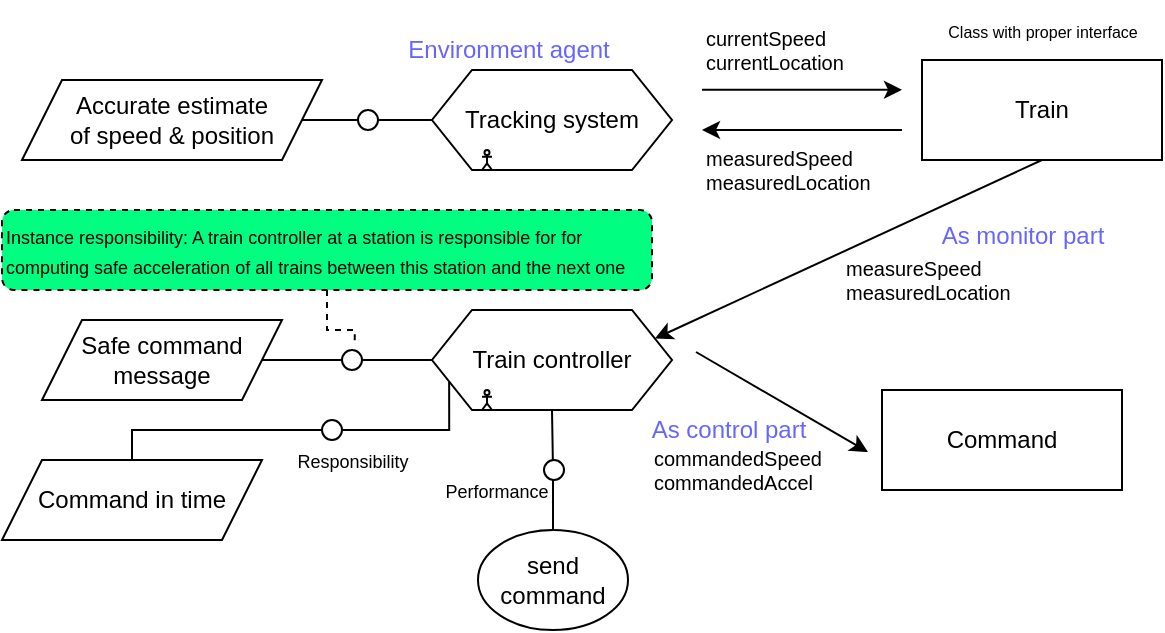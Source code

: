 <mxfile version="24.6.4" type="device">
  <diagram name="Page-1" id="qKrglxnugpjsRMuVYIYJ">
    <mxGraphModel dx="797" dy="449" grid="1" gridSize="10" guides="1" tooltips="1" connect="1" arrows="1" fold="1" page="1" pageScale="1" pageWidth="850" pageHeight="1100" math="0" shadow="0">
      <root>
        <mxCell id="0" />
        <mxCell id="1" parent="0" />
        <mxCell id="VUfBtHEr-CvumV2_qb4A-1" value="Tracking system" style="shape=hexagon;perimeter=hexagonPerimeter2;whiteSpace=wrap;html=1;fixedSize=1;" vertex="1" parent="1">
          <mxGeometry x="365" y="120" width="120" height="50" as="geometry" />
        </mxCell>
        <mxCell id="VUfBtHEr-CvumV2_qb4A-2" value="" style="shape=umlActor;verticalLabelPosition=bottom;verticalAlign=top;html=1;outlineConnect=0;" vertex="1" parent="1">
          <mxGeometry x="390" y="160" width="5" height="10" as="geometry" />
        </mxCell>
        <mxCell id="VUfBtHEr-CvumV2_qb4A-3" value="Train controller" style="shape=hexagon;perimeter=hexagonPerimeter2;whiteSpace=wrap;html=1;fixedSize=1;" vertex="1" parent="1">
          <mxGeometry x="365" y="240" width="120" height="50" as="geometry" />
        </mxCell>
        <mxCell id="VUfBtHEr-CvumV2_qb4A-4" value="" style="shape=umlActor;verticalLabelPosition=bottom;verticalAlign=top;html=1;outlineConnect=0;" vertex="1" parent="1">
          <mxGeometry x="390" y="280" width="5" height="10" as="geometry" />
        </mxCell>
        <mxCell id="VUfBtHEr-CvumV2_qb4A-5" value="Train" style="rounded=0;whiteSpace=wrap;html=1;" vertex="1" parent="1">
          <mxGeometry x="610" y="115" width="120" height="50" as="geometry" />
        </mxCell>
        <mxCell id="VUfBtHEr-CvumV2_qb4A-6" value="Command" style="rounded=0;whiteSpace=wrap;html=1;" vertex="1" parent="1">
          <mxGeometry x="590" y="280" width="120" height="50" as="geometry" />
        </mxCell>
        <mxCell id="VUfBtHEr-CvumV2_qb4A-43" style="edgeStyle=orthogonalEdgeStyle;rounded=0;orthogonalLoop=1;jettySize=auto;html=1;entryX=0;entryY=0.5;entryDx=0;entryDy=0;endArrow=none;endFill=0;" edge="1" parent="1" source="VUfBtHEr-CvumV2_qb4A-7" target="VUfBtHEr-CvumV2_qb4A-1">
          <mxGeometry relative="1" as="geometry" />
        </mxCell>
        <mxCell id="VUfBtHEr-CvumV2_qb4A-7" value="Accurate estimate&lt;div&gt;of speed &amp;amp; position&lt;/div&gt;" style="shape=parallelogram;perimeter=parallelogramPerimeter;whiteSpace=wrap;html=1;fixedSize=1;" vertex="1" parent="1">
          <mxGeometry x="160" y="125" width="150" height="40" as="geometry" />
        </mxCell>
        <mxCell id="VUfBtHEr-CvumV2_qb4A-35" style="edgeStyle=orthogonalEdgeStyle;rounded=0;orthogonalLoop=1;jettySize=auto;html=1;entryX=0;entryY=0.5;entryDx=0;entryDy=0;endArrow=none;endFill=0;" edge="1" parent="1" source="VUfBtHEr-CvumV2_qb4A-37" target="VUfBtHEr-CvumV2_qb4A-3">
          <mxGeometry relative="1" as="geometry" />
        </mxCell>
        <mxCell id="VUfBtHEr-CvumV2_qb4A-9" value="Safe command&lt;div&gt;message&lt;/div&gt;" style="shape=parallelogram;perimeter=parallelogramPerimeter;whiteSpace=wrap;html=1;fixedSize=1;" vertex="1" parent="1">
          <mxGeometry x="170" y="245" width="120" height="40" as="geometry" />
        </mxCell>
        <mxCell id="VUfBtHEr-CvumV2_qb4A-31" style="edgeStyle=orthogonalEdgeStyle;rounded=0;orthogonalLoop=1;jettySize=auto;html=1;entryX=0;entryY=0.75;entryDx=0;entryDy=0;endArrow=none;endFill=0;" edge="1" parent="1" source="VUfBtHEr-CvumV2_qb4A-10" target="VUfBtHEr-CvumV2_qb4A-3">
          <mxGeometry relative="1" as="geometry">
            <Array as="points">
              <mxPoint x="215" y="300" />
              <mxPoint x="374" y="300" />
            </Array>
          </mxGeometry>
        </mxCell>
        <mxCell id="VUfBtHEr-CvumV2_qb4A-10" value="Command in time" style="shape=parallelogram;perimeter=parallelogramPerimeter;whiteSpace=wrap;html=1;fixedSize=1;" vertex="1" parent="1">
          <mxGeometry x="150" y="315" width="130" height="40" as="geometry" />
        </mxCell>
        <mxCell id="VUfBtHEr-CvumV2_qb4A-28" style="edgeStyle=orthogonalEdgeStyle;rounded=0;orthogonalLoop=1;jettySize=auto;html=1;exitX=0.5;exitY=0;exitDx=0;exitDy=0;entryX=0.5;entryY=1;entryDx=0;entryDy=0;endArrow=none;endFill=0;" edge="1" parent="1" source="VUfBtHEr-CvumV2_qb4A-11" target="VUfBtHEr-CvumV2_qb4A-3">
          <mxGeometry relative="1" as="geometry" />
        </mxCell>
        <mxCell id="VUfBtHEr-CvumV2_qb4A-11" value="send&lt;div&gt;command&lt;/div&gt;" style="ellipse;whiteSpace=wrap;html=1;" vertex="1" parent="1">
          <mxGeometry x="388" y="350" width="75" height="50" as="geometry" />
        </mxCell>
        <mxCell id="VUfBtHEr-CvumV2_qb4A-12" value="" style="edgeStyle=none;orthogonalLoop=1;jettySize=auto;html=1;rounded=0;" edge="1" parent="1">
          <mxGeometry width="100" relative="1" as="geometry">
            <mxPoint x="500" y="129.88" as="sourcePoint" />
            <mxPoint x="600" y="129.88" as="targetPoint" />
            <Array as="points" />
          </mxGeometry>
        </mxCell>
        <mxCell id="VUfBtHEr-CvumV2_qb4A-14" value="" style="endArrow=classic;html=1;rounded=0;" edge="1" parent="1">
          <mxGeometry width="50" height="50" relative="1" as="geometry">
            <mxPoint x="600" y="150" as="sourcePoint" />
            <mxPoint x="500" y="150" as="targetPoint" />
          </mxGeometry>
        </mxCell>
        <mxCell id="VUfBtHEr-CvumV2_qb4A-15" value="currentSpeed&lt;div style=&quot;font-size: 10px;&quot;&gt;currentLocation&lt;/div&gt;" style="text;html=1;align=left;verticalAlign=middle;resizable=0;points=[];autosize=1;strokeColor=none;fillColor=none;fontSize=10;" vertex="1" parent="1">
          <mxGeometry x="500" y="90" width="90" height="40" as="geometry" />
        </mxCell>
        <mxCell id="VUfBtHEr-CvumV2_qb4A-16" value="measuredSpeed&lt;div&gt;measuredLocation&lt;/div&gt;" style="text;html=1;align=left;verticalAlign=middle;resizable=0;points=[];autosize=1;strokeColor=none;fillColor=none;fontSize=10;" vertex="1" parent="1">
          <mxGeometry x="500" y="150" width="110" height="40" as="geometry" />
        </mxCell>
        <mxCell id="VUfBtHEr-CvumV2_qb4A-17" value="&lt;font style=&quot;font-size: 8px;&quot;&gt;Class with proper interface&lt;/font&gt;" style="text;html=1;align=center;verticalAlign=middle;resizable=0;points=[];autosize=1;strokeColor=none;fillColor=none;" vertex="1" parent="1">
          <mxGeometry x="610" y="85" width="120" height="30" as="geometry" />
        </mxCell>
        <mxCell id="VUfBtHEr-CvumV2_qb4A-18" value="" style="edgeStyle=none;orthogonalLoop=1;jettySize=auto;html=1;rounded=0;" edge="1" parent="1">
          <mxGeometry width="100" relative="1" as="geometry">
            <mxPoint x="497" y="261" as="sourcePoint" />
            <mxPoint x="583" y="311" as="targetPoint" />
            <Array as="points" />
          </mxGeometry>
        </mxCell>
        <mxCell id="VUfBtHEr-CvumV2_qb4A-19" value="" style="endArrow=classic;html=1;rounded=0;entryX=1;entryY=0.25;entryDx=0;entryDy=0;exitX=0.5;exitY=1;exitDx=0;exitDy=0;" edge="1" parent="1" source="VUfBtHEr-CvumV2_qb4A-5" target="VUfBtHEr-CvumV2_qb4A-3">
          <mxGeometry width="50" height="50" relative="1" as="geometry">
            <mxPoint x="693" y="240" as="sourcePoint" />
            <mxPoint x="607" y="190" as="targetPoint" />
          </mxGeometry>
        </mxCell>
        <mxCell id="VUfBtHEr-CvumV2_qb4A-22" value="commandedSpeed&lt;div&gt;commandedAccel&lt;/div&gt;" style="text;html=1;align=left;verticalAlign=middle;resizable=0;points=[];autosize=1;strokeColor=none;fillColor=none;fontSize=10;" vertex="1" parent="1">
          <mxGeometry x="474" y="300" width="110" height="40" as="geometry" />
        </mxCell>
        <mxCell id="VUfBtHEr-CvumV2_qb4A-24" value="measureSpeed&lt;div&gt;measuredLocation&lt;/div&gt;" style="text;html=1;align=left;verticalAlign=middle;resizable=0;points=[];autosize=1;strokeColor=none;fillColor=none;fontSize=10;" vertex="1" parent="1">
          <mxGeometry x="570" y="205" width="110" height="40" as="geometry" />
        </mxCell>
        <mxCell id="VUfBtHEr-CvumV2_qb4A-25" value="As monitor part" style="text;html=1;align=center;verticalAlign=middle;resizable=0;points=[];autosize=1;strokeColor=none;fillColor=none;fontColor=#6666FF;" vertex="1" parent="1">
          <mxGeometry x="610" y="188" width="100" height="30" as="geometry" />
        </mxCell>
        <mxCell id="VUfBtHEr-CvumV2_qb4A-26" value="As control part" style="text;html=1;align=center;verticalAlign=middle;resizable=0;points=[];autosize=1;strokeColor=none;fillColor=none;fontColor=#6666FF;" vertex="1" parent="1">
          <mxGeometry x="463" y="285" width="100" height="30" as="geometry" />
        </mxCell>
        <mxCell id="VUfBtHEr-CvumV2_qb4A-29" value="" style="ellipse;whiteSpace=wrap;html=1;aspect=fixed;" vertex="1" parent="1">
          <mxGeometry x="421" y="315" width="10" height="10" as="geometry" />
        </mxCell>
        <mxCell id="VUfBtHEr-CvumV2_qb4A-30" value="&lt;font style=&quot;font-size: 9px;&quot;&gt;Performance&lt;/font&gt;" style="text;html=1;align=center;verticalAlign=middle;resizable=0;points=[];autosize=1;strokeColor=none;fillColor=none;" vertex="1" parent="1">
          <mxGeometry x="357" y="315" width="80" height="30" as="geometry" />
        </mxCell>
        <mxCell id="VUfBtHEr-CvumV2_qb4A-36" value=" " style="ellipse;whiteSpace=wrap;html=1;aspect=fixed;" vertex="1" parent="1">
          <mxGeometry x="310" y="295" width="10" height="10" as="geometry" />
        </mxCell>
        <mxCell id="VUfBtHEr-CvumV2_qb4A-38" value="" style="edgeStyle=orthogonalEdgeStyle;rounded=0;orthogonalLoop=1;jettySize=auto;html=1;entryX=0;entryY=0.5;entryDx=0;entryDy=0;endArrow=none;endFill=0;" edge="1" parent="1" source="VUfBtHEr-CvumV2_qb4A-9" target="VUfBtHEr-CvumV2_qb4A-37">
          <mxGeometry relative="1" as="geometry">
            <mxPoint x="280" y="265" as="sourcePoint" />
            <mxPoint x="365" y="265" as="targetPoint" />
          </mxGeometry>
        </mxCell>
        <mxCell id="VUfBtHEr-CvumV2_qb4A-37" value=" " style="ellipse;whiteSpace=wrap;html=1;aspect=fixed;" vertex="1" parent="1">
          <mxGeometry x="320" y="260" width="10" height="10" as="geometry" />
        </mxCell>
        <mxCell id="VUfBtHEr-CvumV2_qb4A-39" value="&lt;font style=&quot;font-size: 9px;&quot;&gt;Responsibility&lt;/font&gt;" style="text;html=1;align=center;verticalAlign=middle;resizable=0;points=[];autosize=1;strokeColor=none;fillColor=none;" vertex="1" parent="1">
          <mxGeometry x="285" y="300" width="80" height="30" as="geometry" />
        </mxCell>
        <mxCell id="VUfBtHEr-CvumV2_qb4A-40" value="&lt;font style=&quot;font-size: 9px;&quot;&gt;Instance responsibility: A train controller at a station is responsible for for computing safe acceleration of all trains between this station and the next one&lt;/font&gt;" style="rounded=1;whiteSpace=wrap;html=1;dashed=1;align=left;fillColor=#00FF80;" vertex="1" parent="1">
          <mxGeometry x="150" y="190" width="325" height="40" as="geometry" />
        </mxCell>
        <mxCell id="VUfBtHEr-CvumV2_qb4A-41" style="edgeStyle=orthogonalEdgeStyle;rounded=0;orthogonalLoop=1;jettySize=auto;html=1;entryX=0.635;entryY=-0.197;entryDx=0;entryDy=0;entryPerimeter=0;endArrow=none;endFill=0;dashed=1;" edge="1" parent="1" source="VUfBtHEr-CvumV2_qb4A-40" target="VUfBtHEr-CvumV2_qb4A-37">
          <mxGeometry relative="1" as="geometry" />
        </mxCell>
        <mxCell id="VUfBtHEr-CvumV2_qb4A-44" value=" " style="ellipse;whiteSpace=wrap;html=1;aspect=fixed;" vertex="1" parent="1">
          <mxGeometry x="328" y="140" width="10" height="10" as="geometry" />
        </mxCell>
        <mxCell id="VUfBtHEr-CvumV2_qb4A-45" value="Environment agent" style="text;html=1;align=center;verticalAlign=middle;resizable=0;points=[];autosize=1;strokeColor=none;fillColor=none;fontColor=#6666FF;" vertex="1" parent="1">
          <mxGeometry x="343" y="95" width="120" height="30" as="geometry" />
        </mxCell>
      </root>
    </mxGraphModel>
  </diagram>
</mxfile>
